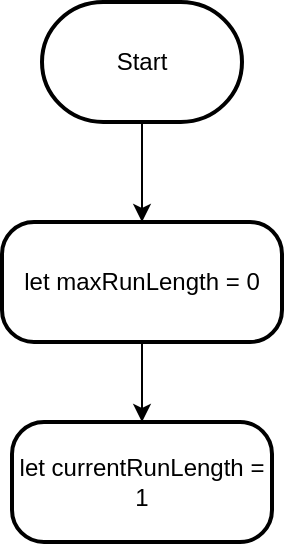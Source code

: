 <mxfile>
    <diagram id="un8ZiHQMxHlfz8jBHpIj" name="Page-1">
        <mxGraphModel dx="636" dy="544" grid="1" gridSize="10" guides="1" tooltips="1" connect="1" arrows="1" fold="1" page="1" pageScale="1" pageWidth="827" pageHeight="1169" math="0" shadow="0">
            <root>
                <mxCell id="0"/>
                <mxCell id="1" parent="0"/>
                <mxCell id="6" value="" style="edgeStyle=none;html=1;" edge="1" parent="1" source="2" target="3">
                    <mxGeometry relative="1" as="geometry"/>
                </mxCell>
                <mxCell id="2" value="Start" style="strokeWidth=2;html=1;shape=mxgraph.flowchart.terminator;whiteSpace=wrap;" vertex="1" parent="1">
                    <mxGeometry x="190" y="120" width="100" height="60" as="geometry"/>
                </mxCell>
                <mxCell id="7" value="" style="edgeStyle=none;html=1;" edge="1" parent="1" source="3" target="5">
                    <mxGeometry relative="1" as="geometry"/>
                </mxCell>
                <mxCell id="3" value="let maxRunLength = 0" style="rounded=1;whiteSpace=wrap;html=1;absoluteArcSize=1;arcSize=32;strokeWidth=2;" vertex="1" parent="1">
                    <mxGeometry x="170" y="230" width="140" height="60" as="geometry"/>
                </mxCell>
                <mxCell id="5" value="let currentRunLength = 1" style="rounded=1;whiteSpace=wrap;html=1;absoluteArcSize=1;arcSize=32;strokeWidth=2;" vertex="1" parent="1">
                    <mxGeometry x="175" y="330" width="130" height="60" as="geometry"/>
                </mxCell>
            </root>
        </mxGraphModel>
    </diagram>
</mxfile>